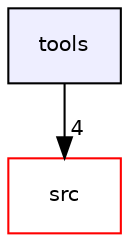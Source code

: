 digraph "tools" {
  compound=true
  node [ fontsize="10", fontname="Helvetica"];
  edge [ labelfontsize="10", labelfontname="Helvetica"];
  dir_4eeb864c4eec08c7d6b9d3b0352cfdde [shape=box, label="tools", style="filled", fillcolor="#eeeeff", pencolor="black", URL="dir_4eeb864c4eec08c7d6b9d3b0352cfdde.html"];
  dir_68267d1309a1af8e8297ef4c3efbcdba [shape=box label="src" fillcolor="white" style="filled" color="red" URL="dir_68267d1309a1af8e8297ef4c3efbcdba.html"];
  dir_4eeb864c4eec08c7d6b9d3b0352cfdde->dir_68267d1309a1af8e8297ef4c3efbcdba [headlabel="4", labeldistance=1.5 headhref="dir_000016_000002.html"];
}
